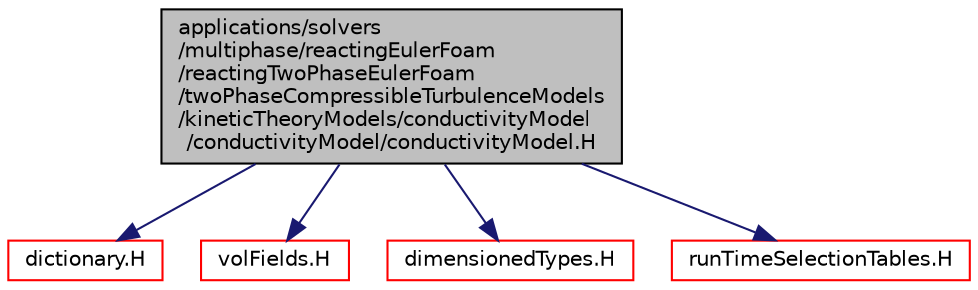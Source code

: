digraph "applications/solvers/multiphase/reactingEulerFoam/reactingTwoPhaseEulerFoam/twoPhaseCompressibleTurbulenceModels/kineticTheoryModels/conductivityModel/conductivityModel/conductivityModel.H"
{
  bgcolor="transparent";
  edge [fontname="Helvetica",fontsize="10",labelfontname="Helvetica",labelfontsize="10"];
  node [fontname="Helvetica",fontsize="10",shape=record];
  Node1 [label="applications/solvers\l/multiphase/reactingEulerFoam\l/reactingTwoPhaseEulerFoam\l/twoPhaseCompressibleTurbulenceModels\l/kineticTheoryModels/conductivityModel\l/conductivityModel/conductivityModel.H",height=0.2,width=0.4,color="black", fillcolor="grey75", style="filled", fontcolor="black"];
  Node1 -> Node2 [color="midnightblue",fontsize="10",style="solid",fontname="Helvetica"];
  Node2 [label="dictionary.H",height=0.2,width=0.4,color="red",URL="$a07990.html"];
  Node1 -> Node3 [color="midnightblue",fontsize="10",style="solid",fontname="Helvetica"];
  Node3 [label="volFields.H",height=0.2,width=0.4,color="red",URL="$a05765.html"];
  Node1 -> Node4 [color="midnightblue",fontsize="10",style="solid",fontname="Helvetica"];
  Node4 [label="dimensionedTypes.H",height=0.2,width=0.4,color="red",URL="$a08187.html"];
  Node1 -> Node5 [color="midnightblue",fontsize="10",style="solid",fontname="Helvetica"];
  Node5 [label="runTimeSelectionTables.H",height=0.2,width=0.4,color="red",URL="$a08154.html",tooltip="Macros to ease declaration of run-time selection tables. "];
}
